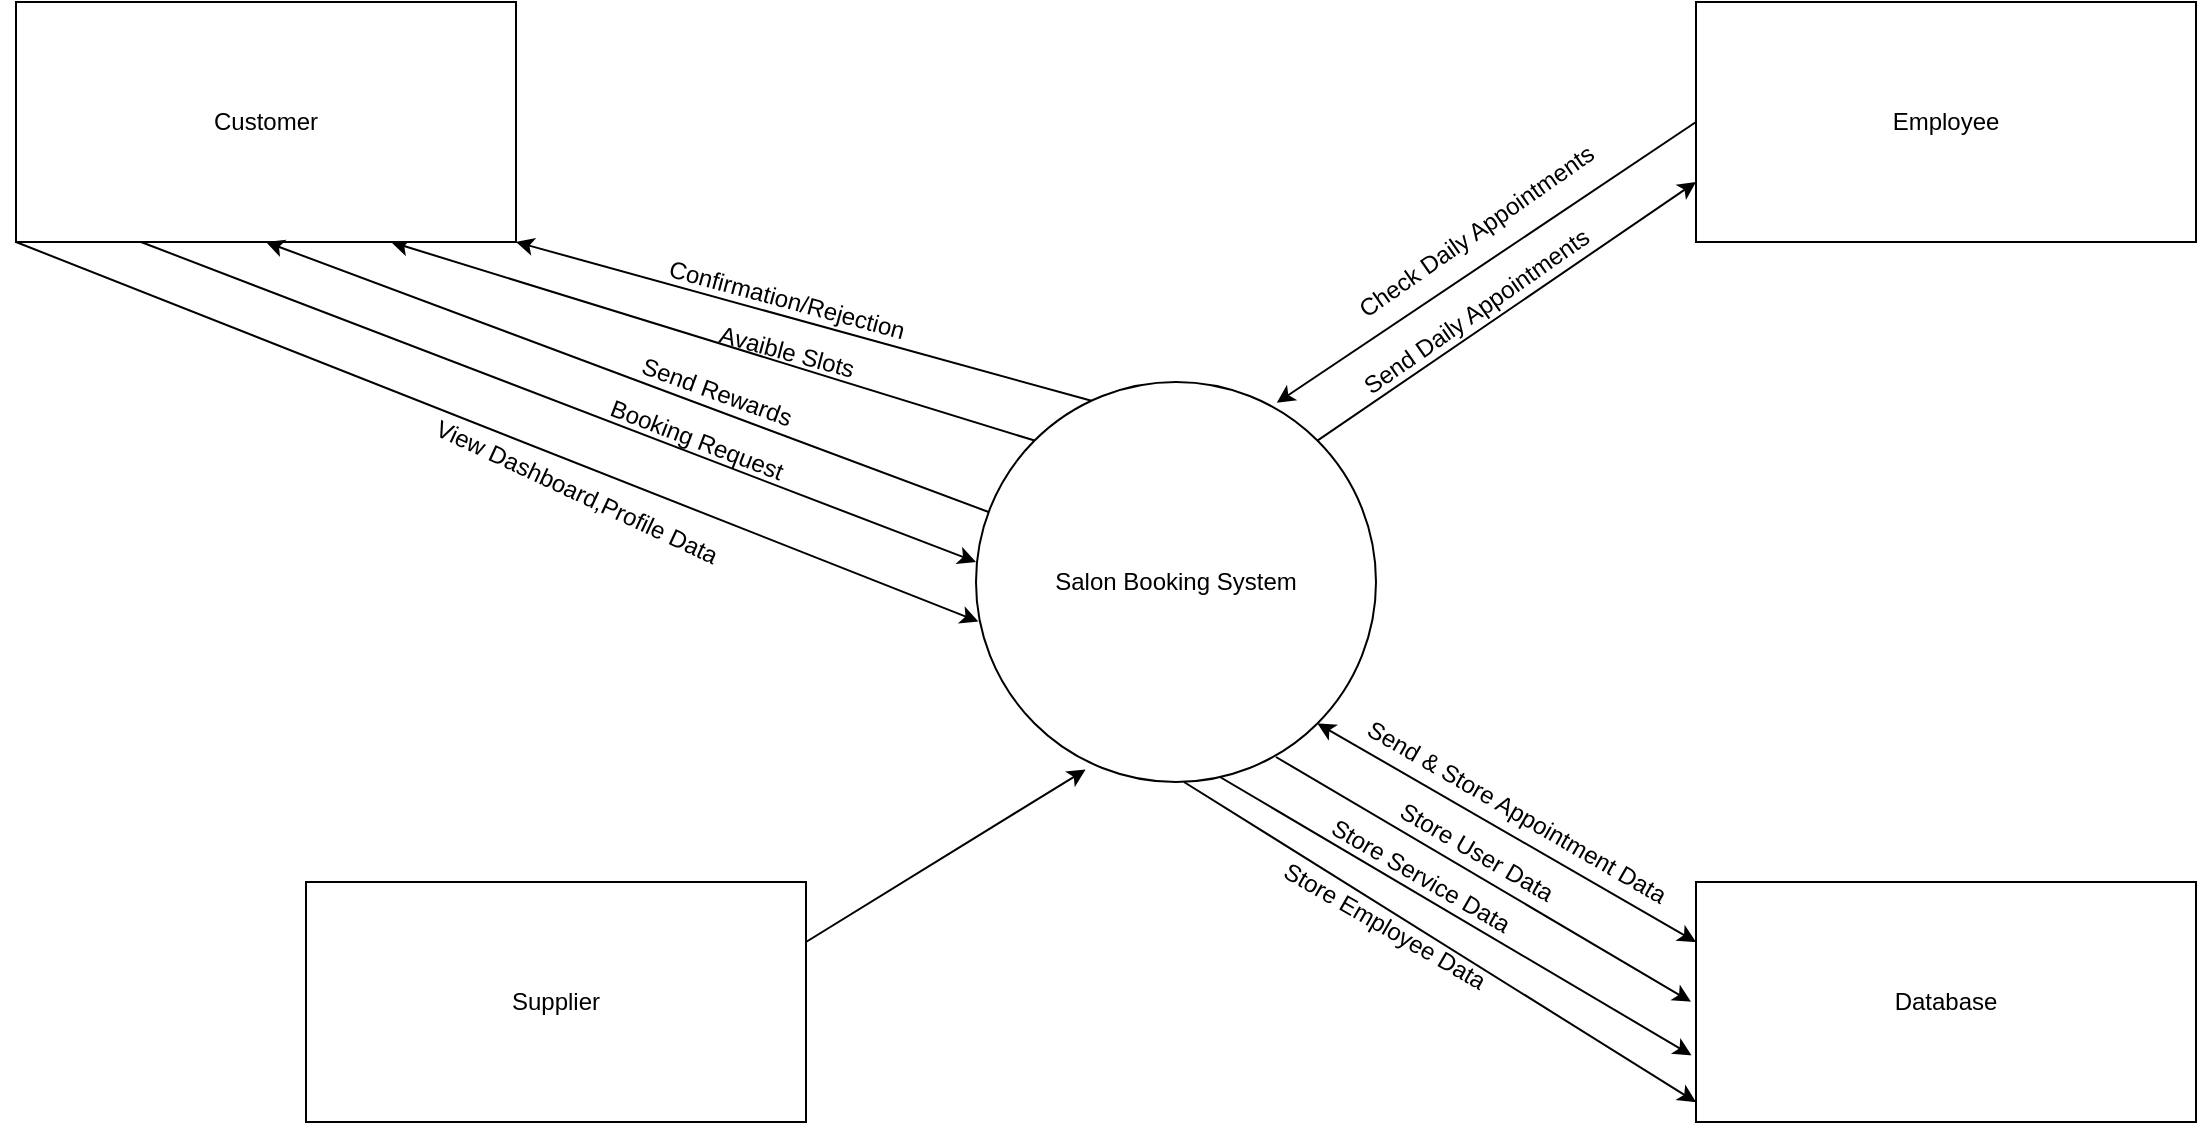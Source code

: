 <mxfile version="21.6.8" type="device">
  <diagram name="Page-1" id="gJeSmoTHLmn67STXLX72">
    <mxGraphModel dx="983" dy="576" grid="1" gridSize="10" guides="1" tooltips="1" connect="1" arrows="1" fold="1" page="1" pageScale="1" pageWidth="1600" pageHeight="900" math="0" shadow="0">
      <root>
        <mxCell id="0" />
        <mxCell id="1" parent="0" />
        <mxCell id="7aSSVWcKoK6iyC9zZFxs-16" style="rounded=0;orthogonalLoop=1;jettySize=auto;html=1;exitX=0;exitY=0;exitDx=0;exitDy=0;entryX=0.75;entryY=1;entryDx=0;entryDy=0;" parent="1" source="7aSSVWcKoK6iyC9zZFxs-1" target="7aSSVWcKoK6iyC9zZFxs-2" edge="1">
          <mxGeometry relative="1" as="geometry" />
        </mxCell>
        <mxCell id="7aSSVWcKoK6iyC9zZFxs-18" style="rounded=0;orthogonalLoop=1;jettySize=auto;html=1;exitX=0.3;exitY=0.05;exitDx=0;exitDy=0;entryX=1;entryY=1;entryDx=0;entryDy=0;exitPerimeter=0;" parent="1" source="7aSSVWcKoK6iyC9zZFxs-1" target="7aSSVWcKoK6iyC9zZFxs-2" edge="1">
          <mxGeometry relative="1" as="geometry" />
        </mxCell>
        <mxCell id="7aSSVWcKoK6iyC9zZFxs-1" value="Salon Booking System" style="ellipse;whiteSpace=wrap;html=1;aspect=fixed;" parent="1" vertex="1">
          <mxGeometry x="700" y="350" width="200" height="200" as="geometry" />
        </mxCell>
        <mxCell id="7aSSVWcKoK6iyC9zZFxs-9" style="rounded=0;orthogonalLoop=1;jettySize=auto;html=1;exitX=0.25;exitY=1;exitDx=0;exitDy=0;" parent="1" source="7aSSVWcKoK6iyC9zZFxs-2" edge="1">
          <mxGeometry relative="1" as="geometry">
            <mxPoint x="700" y="440" as="targetPoint" />
          </mxGeometry>
        </mxCell>
        <mxCell id="7aSSVWcKoK6iyC9zZFxs-2" value="Customer" style="rounded=0;whiteSpace=wrap;html=1;" parent="1" vertex="1">
          <mxGeometry x="220" y="160" width="250" height="120" as="geometry" />
        </mxCell>
        <mxCell id="7aSSVWcKoK6iyC9zZFxs-12" style="rounded=0;orthogonalLoop=1;jettySize=auto;html=1;exitX=0;exitY=0.75;exitDx=0;exitDy=0;entryX=1;entryY=0;entryDx=0;entryDy=0;startArrow=classic;startFill=1;endArrow=none;endFill=0;" parent="1" source="7aSSVWcKoK6iyC9zZFxs-6" target="7aSSVWcKoK6iyC9zZFxs-1" edge="1">
          <mxGeometry relative="1" as="geometry" />
        </mxCell>
        <mxCell id="DS25fw3E4sEYyNA3o-YZ-7" style="rounded=0;orthogonalLoop=1;jettySize=auto;html=1;exitX=0;exitY=0.5;exitDx=0;exitDy=0;entryX=0.752;entryY=0.052;entryDx=0;entryDy=0;entryPerimeter=0;startArrow=none;startFill=0;endArrow=classic;endFill=1;" edge="1" parent="1" source="7aSSVWcKoK6iyC9zZFxs-6" target="7aSSVWcKoK6iyC9zZFxs-1">
          <mxGeometry relative="1" as="geometry" />
        </mxCell>
        <mxCell id="7aSSVWcKoK6iyC9zZFxs-6" value="Employee" style="rounded=0;whiteSpace=wrap;html=1;" parent="1" vertex="1">
          <mxGeometry x="1060" y="160" width="250" height="120" as="geometry" />
        </mxCell>
        <mxCell id="7aSSVWcKoK6iyC9zZFxs-11" style="rounded=0;orthogonalLoop=1;jettySize=auto;html=1;exitX=0;exitY=0.25;exitDx=0;exitDy=0;entryX=1;entryY=1;entryDx=0;entryDy=0;startArrow=classic;startFill=1;" parent="1" source="7aSSVWcKoK6iyC9zZFxs-7" target="7aSSVWcKoK6iyC9zZFxs-1" edge="1">
          <mxGeometry relative="1" as="geometry" />
        </mxCell>
        <mxCell id="7aSSVWcKoK6iyC9zZFxs-7" value="Database" style="rounded=0;whiteSpace=wrap;html=1;" parent="1" vertex="1">
          <mxGeometry x="1060" y="600" width="250" height="120" as="geometry" />
        </mxCell>
        <mxCell id="7aSSVWcKoK6iyC9zZFxs-10" style="rounded=0;orthogonalLoop=1;jettySize=auto;html=1;exitX=1;exitY=0.25;exitDx=0;exitDy=0;entryX=0.274;entryY=0.969;entryDx=0;entryDy=0;entryPerimeter=0;" parent="1" source="7aSSVWcKoK6iyC9zZFxs-8" target="7aSSVWcKoK6iyC9zZFxs-1" edge="1">
          <mxGeometry relative="1" as="geometry" />
        </mxCell>
        <mxCell id="7aSSVWcKoK6iyC9zZFxs-8" value="Supplier" style="rounded=0;whiteSpace=wrap;html=1;" parent="1" vertex="1">
          <mxGeometry x="365" y="600" width="250" height="120" as="geometry" />
        </mxCell>
        <mxCell id="7aSSVWcKoK6iyC9zZFxs-13" value="&lt;p&gt;Booking Request&lt;/p&gt;" style="text;html=1;align=center;verticalAlign=middle;resizable=0;points=[];autosize=1;strokeColor=none;fillColor=none;rotation=21;" parent="1" vertex="1">
          <mxGeometry x="505" y="354" width="110" height="50" as="geometry" />
        </mxCell>
        <mxCell id="7aSSVWcKoK6iyC9zZFxs-15" value="&lt;p&gt;Avaible Slots&lt;/p&gt;" style="text;html=1;align=center;verticalAlign=middle;resizable=0;points=[];autosize=1;strokeColor=none;fillColor=none;rotation=15;" parent="1" vertex="1">
          <mxGeometry x="560" y="310" width="90" height="50" as="geometry" />
        </mxCell>
        <mxCell id="7aSSVWcKoK6iyC9zZFxs-19" value="&lt;p&gt;Confirmation/Rejection&lt;/p&gt;" style="text;html=1;align=center;verticalAlign=middle;resizable=0;points=[];autosize=1;strokeColor=none;fillColor=none;rotation=15;" parent="1" vertex="1">
          <mxGeometry x="535" y="284" width="140" height="50" as="geometry" />
        </mxCell>
        <mxCell id="7aSSVWcKoK6iyC9zZFxs-20" value="&lt;p&gt;Send Daily Appointments&lt;/p&gt;" style="text;html=1;align=center;verticalAlign=middle;resizable=0;points=[];autosize=1;strokeColor=none;fillColor=none;rotation=-35;" parent="1" vertex="1">
          <mxGeometry x="870" y="290" width="160" height="50" as="geometry" />
        </mxCell>
        <mxCell id="7aSSVWcKoK6iyC9zZFxs-22" value="&lt;div style=&quot;text-align: left;&quot;&gt;Send &amp;amp; Store Appointment Data&lt;/div&gt;" style="text;html=1;align=center;verticalAlign=middle;resizable=0;points=[];autosize=1;strokeColor=none;fillColor=none;rotation=30;" parent="1" vertex="1">
          <mxGeometry x="875" y="550" width="190" height="30" as="geometry" />
        </mxCell>
        <mxCell id="DS25fw3E4sEYyNA3o-YZ-1" style="rounded=0;orthogonalLoop=1;jettySize=auto;html=1;exitX=-0.01;exitY=0.499;exitDx=0;exitDy=0;entryX=1;entryY=1;entryDx=0;entryDy=0;startArrow=classic;startFill=1;exitPerimeter=0;endArrow=none;endFill=0;" edge="1" parent="1" source="7aSSVWcKoK6iyC9zZFxs-7">
          <mxGeometry relative="1" as="geometry">
            <mxPoint x="1039" y="646.5" as="sourcePoint" />
            <mxPoint x="850" y="537.5" as="targetPoint" />
          </mxGeometry>
        </mxCell>
        <mxCell id="DS25fw3E4sEYyNA3o-YZ-2" value="&lt;div style=&quot;text-align: left;&quot;&gt;Store User Data&lt;/div&gt;" style="text;html=1;align=center;verticalAlign=middle;resizable=0;points=[];autosize=1;strokeColor=none;fillColor=none;rotation=30;" vertex="1" parent="1">
          <mxGeometry x="895" y="570" width="110" height="30" as="geometry" />
        </mxCell>
        <mxCell id="DS25fw3E4sEYyNA3o-YZ-3" value="&lt;div style=&quot;text-align: left;&quot;&gt;Store Service Data&lt;/div&gt;" style="text;html=1;align=center;verticalAlign=middle;resizable=0;points=[];autosize=1;strokeColor=none;fillColor=none;rotation=30;" vertex="1" parent="1">
          <mxGeometry x="862" y="582" width="120" height="30" as="geometry" />
        </mxCell>
        <mxCell id="DS25fw3E4sEYyNA3o-YZ-4" style="rounded=0;orthogonalLoop=1;jettySize=auto;html=1;exitX=-0.009;exitY=0.722;exitDx=0;exitDy=0;entryX=1;entryY=1;entryDx=0;entryDy=0;startArrow=classic;startFill=1;exitPerimeter=0;endArrow=none;endFill=0;" edge="1" parent="1" source="7aSSVWcKoK6iyC9zZFxs-7">
          <mxGeometry relative="1" as="geometry">
            <mxPoint x="1030" y="670" as="sourcePoint" />
            <mxPoint x="822" y="547.5" as="targetPoint" />
          </mxGeometry>
        </mxCell>
        <mxCell id="DS25fw3E4sEYyNA3o-YZ-5" value="&lt;div style=&quot;text-align: left;&quot;&gt;Store Employee Data&lt;/div&gt;" style="text;html=1;align=center;verticalAlign=middle;resizable=0;points=[];autosize=1;strokeColor=none;fillColor=none;rotation=30;" vertex="1" parent="1">
          <mxGeometry x="834" y="607" width="140" height="30" as="geometry" />
        </mxCell>
        <mxCell id="DS25fw3E4sEYyNA3o-YZ-6" style="rounded=0;orthogonalLoop=1;jettySize=auto;html=1;exitX=0;exitY=0.917;exitDx=0;exitDy=0;entryX=1;entryY=1;entryDx=0;entryDy=0;startArrow=classic;startFill=1;exitPerimeter=0;endArrow=none;endFill=0;" edge="1" parent="1" source="7aSSVWcKoK6iyC9zZFxs-7">
          <mxGeometry relative="1" as="geometry">
            <mxPoint x="1040" y="689.5" as="sourcePoint" />
            <mxPoint x="804" y="550" as="targetPoint" />
          </mxGeometry>
        </mxCell>
        <mxCell id="DS25fw3E4sEYyNA3o-YZ-8" value="&lt;p&gt;Check Daily Appointments&lt;/p&gt;" style="text;html=1;align=center;verticalAlign=middle;resizable=0;points=[];autosize=1;strokeColor=none;fillColor=none;rotation=-35;" vertex="1" parent="1">
          <mxGeometry x="870" y="250" width="160" height="50" as="geometry" />
        </mxCell>
        <mxCell id="DS25fw3E4sEYyNA3o-YZ-9" style="rounded=0;orthogonalLoop=1;jettySize=auto;html=1;entryX=0.5;entryY=1;entryDx=0;entryDy=0;" edge="1" parent="1" source="7aSSVWcKoK6iyC9zZFxs-1" target="7aSSVWcKoK6iyC9zZFxs-2">
          <mxGeometry relative="1" as="geometry">
            <mxPoint x="712.8" y="406.5" as="sourcePoint" />
            <mxPoint x="510" y="223.5" as="targetPoint" />
          </mxGeometry>
        </mxCell>
        <mxCell id="DS25fw3E4sEYyNA3o-YZ-10" value="&lt;p&gt;Send Rewards&lt;/p&gt;" style="text;html=1;align=center;verticalAlign=middle;resizable=0;points=[];autosize=1;strokeColor=none;fillColor=none;rotation=20;" vertex="1" parent="1">
          <mxGeometry x="520" y="330" width="100" height="50" as="geometry" />
        </mxCell>
        <mxCell id="DS25fw3E4sEYyNA3o-YZ-11" style="rounded=0;orthogonalLoop=1;jettySize=auto;html=1;exitX=0;exitY=1;exitDx=0;exitDy=0;entryX=0.006;entryY=0.599;entryDx=0;entryDy=0;entryPerimeter=0;" edge="1" parent="1" source="7aSSVWcKoK6iyC9zZFxs-2" target="7aSSVWcKoK6iyC9zZFxs-1">
          <mxGeometry relative="1" as="geometry">
            <mxPoint x="390" y="220" as="sourcePoint" />
            <mxPoint x="657" y="450" as="targetPoint" />
          </mxGeometry>
        </mxCell>
        <mxCell id="DS25fw3E4sEYyNA3o-YZ-12" value="&lt;p&gt;View Dashboard,Profile Data&lt;/p&gt;" style="text;html=1;align=center;verticalAlign=middle;resizable=0;points=[];autosize=1;strokeColor=none;fillColor=none;rotation=25;" vertex="1" parent="1">
          <mxGeometry x="410" y="380" width="180" height="50" as="geometry" />
        </mxCell>
      </root>
    </mxGraphModel>
  </diagram>
</mxfile>
